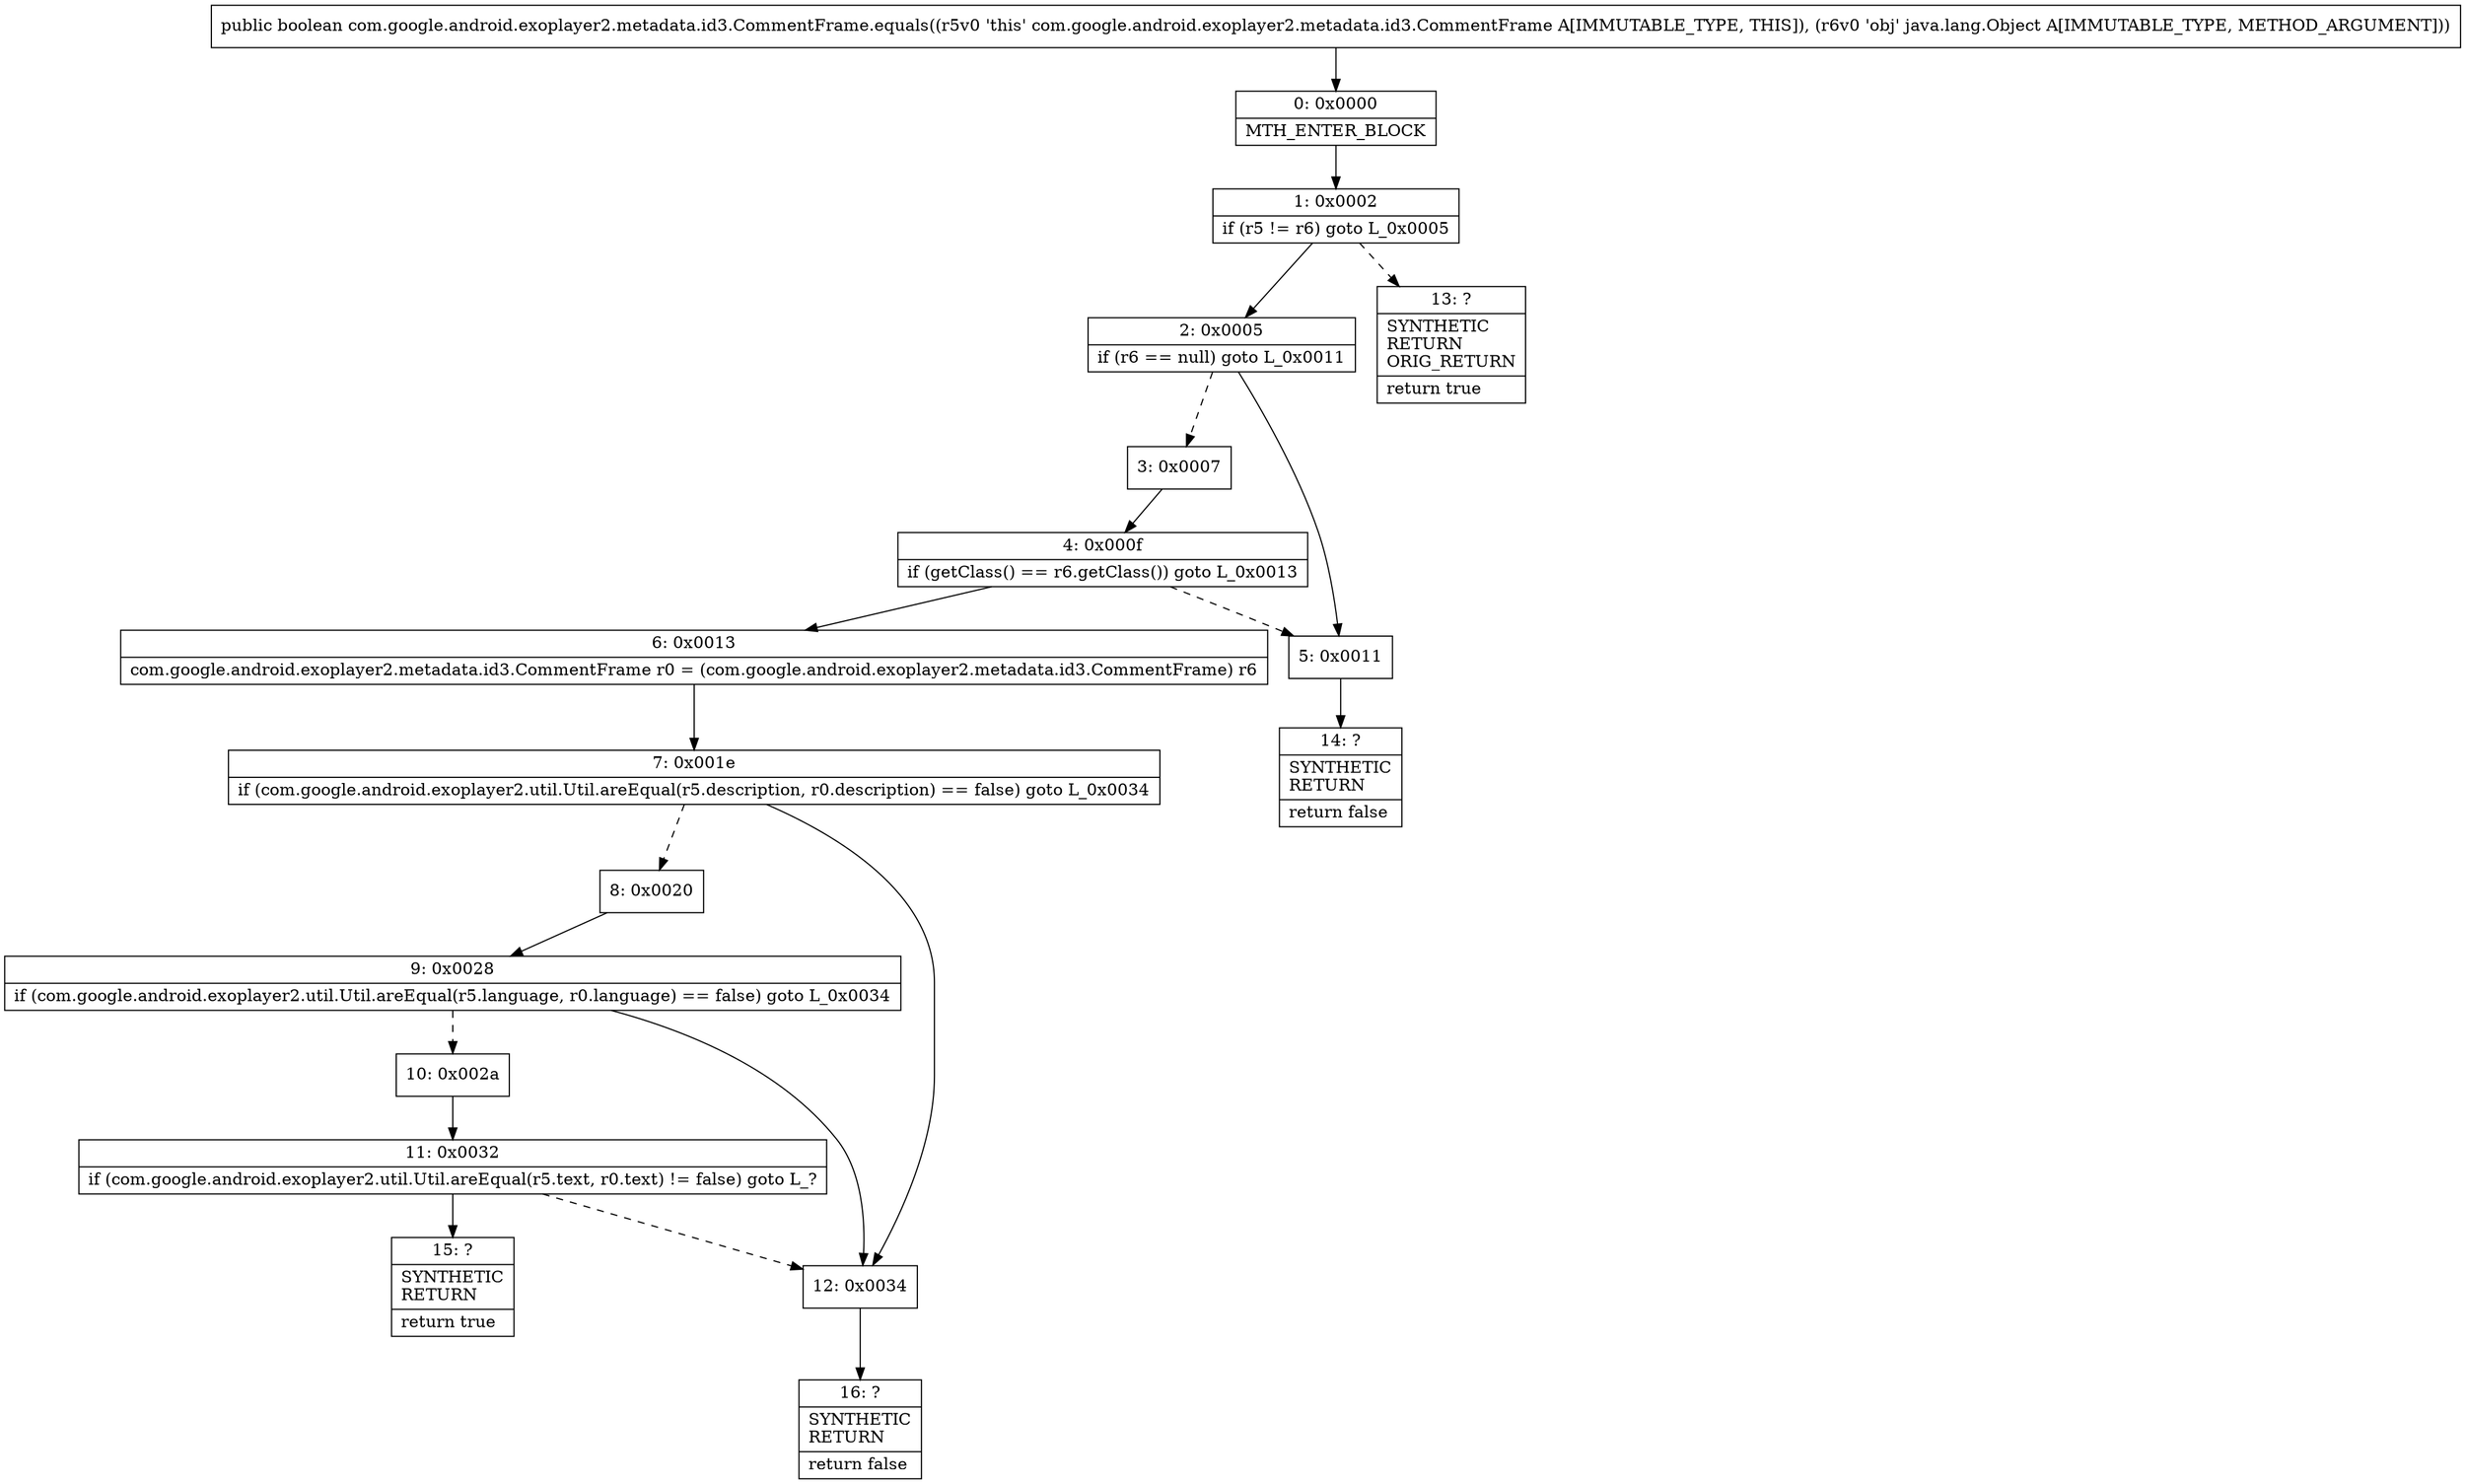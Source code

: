 digraph "CFG forcom.google.android.exoplayer2.metadata.id3.CommentFrame.equals(Ljava\/lang\/Object;)Z" {
Node_0 [shape=record,label="{0\:\ 0x0000|MTH_ENTER_BLOCK\l}"];
Node_1 [shape=record,label="{1\:\ 0x0002|if (r5 != r6) goto L_0x0005\l}"];
Node_2 [shape=record,label="{2\:\ 0x0005|if (r6 == null) goto L_0x0011\l}"];
Node_3 [shape=record,label="{3\:\ 0x0007}"];
Node_4 [shape=record,label="{4\:\ 0x000f|if (getClass() == r6.getClass()) goto L_0x0013\l}"];
Node_5 [shape=record,label="{5\:\ 0x0011}"];
Node_6 [shape=record,label="{6\:\ 0x0013|com.google.android.exoplayer2.metadata.id3.CommentFrame r0 = (com.google.android.exoplayer2.metadata.id3.CommentFrame) r6\l}"];
Node_7 [shape=record,label="{7\:\ 0x001e|if (com.google.android.exoplayer2.util.Util.areEqual(r5.description, r0.description) == false) goto L_0x0034\l}"];
Node_8 [shape=record,label="{8\:\ 0x0020}"];
Node_9 [shape=record,label="{9\:\ 0x0028|if (com.google.android.exoplayer2.util.Util.areEqual(r5.language, r0.language) == false) goto L_0x0034\l}"];
Node_10 [shape=record,label="{10\:\ 0x002a}"];
Node_11 [shape=record,label="{11\:\ 0x0032|if (com.google.android.exoplayer2.util.Util.areEqual(r5.text, r0.text) != false) goto L_?\l}"];
Node_12 [shape=record,label="{12\:\ 0x0034}"];
Node_13 [shape=record,label="{13\:\ ?|SYNTHETIC\lRETURN\lORIG_RETURN\l|return true\l}"];
Node_14 [shape=record,label="{14\:\ ?|SYNTHETIC\lRETURN\l|return false\l}"];
Node_15 [shape=record,label="{15\:\ ?|SYNTHETIC\lRETURN\l|return true\l}"];
Node_16 [shape=record,label="{16\:\ ?|SYNTHETIC\lRETURN\l|return false\l}"];
MethodNode[shape=record,label="{public boolean com.google.android.exoplayer2.metadata.id3.CommentFrame.equals((r5v0 'this' com.google.android.exoplayer2.metadata.id3.CommentFrame A[IMMUTABLE_TYPE, THIS]), (r6v0 'obj' java.lang.Object A[IMMUTABLE_TYPE, METHOD_ARGUMENT])) }"];
MethodNode -> Node_0;
Node_0 -> Node_1;
Node_1 -> Node_2;
Node_1 -> Node_13[style=dashed];
Node_2 -> Node_3[style=dashed];
Node_2 -> Node_5;
Node_3 -> Node_4;
Node_4 -> Node_5[style=dashed];
Node_4 -> Node_6;
Node_5 -> Node_14;
Node_6 -> Node_7;
Node_7 -> Node_8[style=dashed];
Node_7 -> Node_12;
Node_8 -> Node_9;
Node_9 -> Node_10[style=dashed];
Node_9 -> Node_12;
Node_10 -> Node_11;
Node_11 -> Node_12[style=dashed];
Node_11 -> Node_15;
Node_12 -> Node_16;
}

